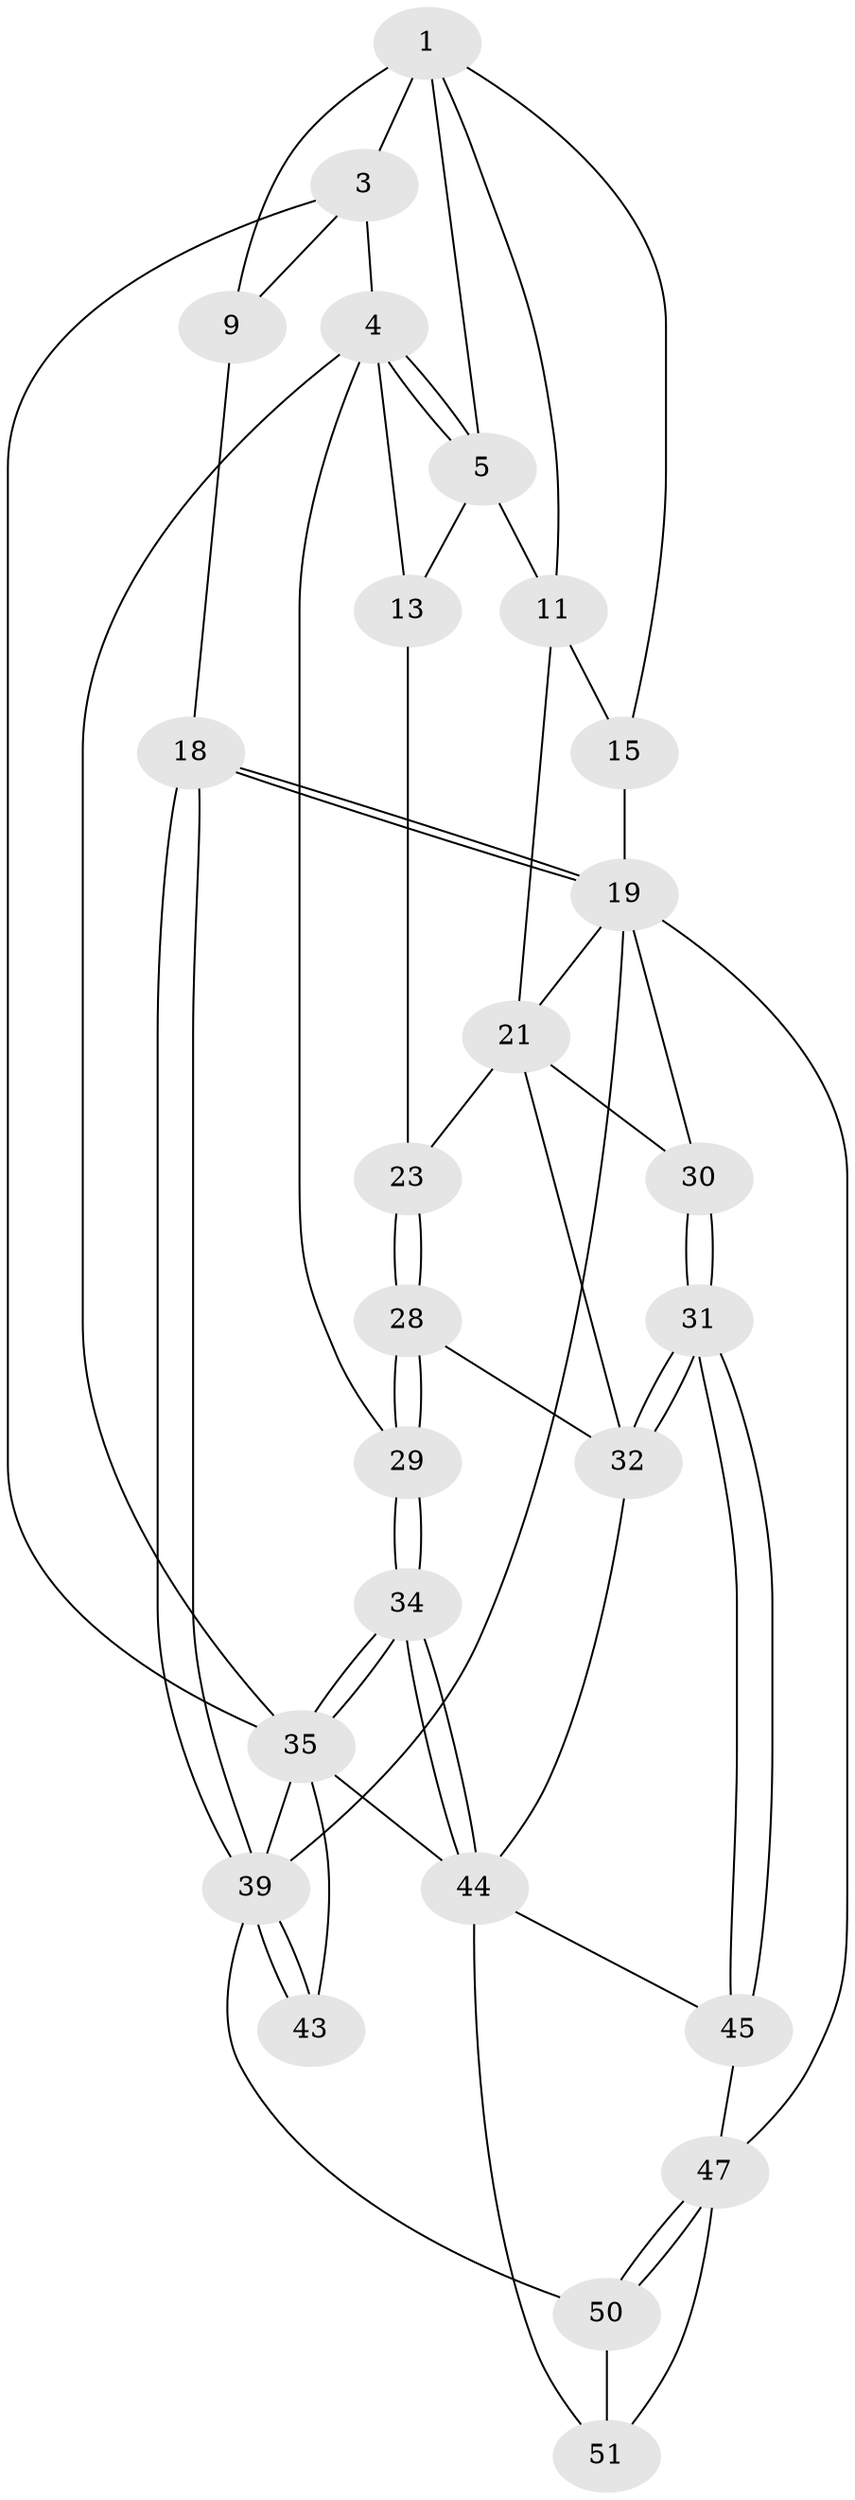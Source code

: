 // original degree distribution, {3: 0.038461538461538464, 4: 0.21153846153846154, 6: 0.17307692307692307, 5: 0.5769230769230769}
// Generated by graph-tools (version 1.1) at 2025/28/03/15/25 16:28:07]
// undirected, 26 vertices, 62 edges
graph export_dot {
graph [start="1"]
  node [color=gray90,style=filled];
  1 [pos="+0.6461711291892951+0",super="+2+7"];
  3 [pos="+1+0"];
  4 [pos="+0+0",super="+14"];
  5 [pos="+0.01738196255348969+0",super="+12+6"];
  9 [pos="+0.8656615057619483+0.2683898592589259",super="+17"];
  11 [pos="+0.43576064099630285+0.2683688935250089",super="+16"];
  13 [pos="+0.1533954319274401+0.4039287265837064"];
  15 [pos="+0.656519613861165+0.3549621584143403"];
  18 [pos="+1+0.34111044297183424"];
  19 [pos="+1+0.40680441136568696",super="+26+20"];
  21 [pos="+0.4218930351468918+0.43010493048050985",super="+25+22"];
  23 [pos="+0.16953255949306756+0.437057069403359"];
  28 [pos="+0.07292268093634022+0.5972116050212166"];
  29 [pos="+0+0.6267789224499186"];
  30 [pos="+0.48345317563464363+0.6124421413229107",super="+33"];
  31 [pos="+0.3043082195287495+0.7056201689828392"];
  32 [pos="+0.28227996606667205+0.6723978035380684",super="+36"];
  34 [pos="+0+0.9162990246157295"];
  35 [pos="+0+1",super="+42"];
  39 [pos="+1+0.3846340192379667",super="+40"];
  43 [pos="+1+0.9212955862736317"];
  44 [pos="+0.11640226531066881+0.8156280750972803",super="+46"];
  45 [pos="+0.30778506505887354+0.8102868949841905"];
  47 [pos="+0.5880143592186757+0.779312240778561",super="+48"];
  50 [pos="+0.6784149747683671+1"];
  51 [pos="+0.5126641525264609+1"];
  1 -- 3;
  1 -- 9 [weight=2];
  1 -- 11;
  1 -- 15;
  1 -- 5;
  3 -- 4;
  3 -- 9;
  3 -- 35;
  4 -- 5;
  4 -- 5;
  4 -- 35;
  4 -- 29;
  4 -- 13;
  5 -- 13;
  5 -- 11;
  9 -- 18;
  11 -- 21;
  11 -- 15;
  13 -- 23;
  15 -- 19;
  18 -- 19;
  18 -- 19;
  18 -- 39;
  18 -- 39;
  19 -- 30 [weight=2];
  19 -- 47;
  19 -- 39;
  19 -- 21;
  21 -- 30;
  21 -- 32;
  21 -- 23;
  23 -- 28;
  23 -- 28;
  28 -- 29;
  28 -- 29;
  28 -- 32;
  29 -- 34;
  29 -- 34;
  30 -- 31;
  30 -- 31;
  31 -- 32;
  31 -- 32;
  31 -- 45;
  31 -- 45;
  32 -- 44;
  34 -- 35;
  34 -- 35;
  34 -- 44;
  34 -- 44;
  35 -- 44;
  35 -- 43;
  35 -- 39;
  39 -- 43 [weight=2];
  39 -- 43;
  39 -- 50;
  44 -- 51;
  44 -- 45;
  45 -- 47;
  47 -- 50;
  47 -- 50;
  47 -- 51;
  50 -- 51;
}

